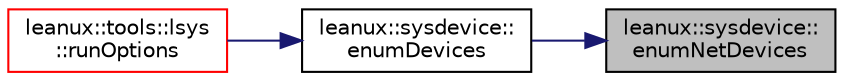 digraph "leanux::sysdevice::enumNetDevices"
{
 // LATEX_PDF_SIZE
  bgcolor="transparent";
  edge [fontname="Helvetica",fontsize="10",labelfontname="Helvetica",labelfontsize="10"];
  node [fontname="Helvetica",fontsize="10",shape=record];
  rankdir="RL";
  Node1 [label="leanux::sysdevice::\lenumNetDevices",height=0.2,width=0.4,color="black", fillcolor="grey75", style="filled", fontcolor="black",tooltip="Enumerate all network devices."];
  Node1 -> Node2 [dir="back",color="midnightblue",fontsize="10",style="solid",fontname="Helvetica"];
  Node2 [label="leanux::sysdevice::\lenumDevices",height=0.2,width=0.4,color="black",URL="$namespaceleanux_1_1sysdevice.html#aa4d04a4d3dc09edd32e7aa6426bca203",tooltip="Enumerate all devices."];
  Node2 -> Node3 [dir="back",color="midnightblue",fontsize="10",style="solid",fontname="Helvetica"];
  Node3 [label="leanux::tools::lsys\l::runOptions",height=0.2,width=0.4,color="red",URL="$namespaceleanux_1_1tools_1_1lsys.html#a33a75c6955dcd3ac89c9a6f86a0a1337",tooltip="Run based on options."];
}
